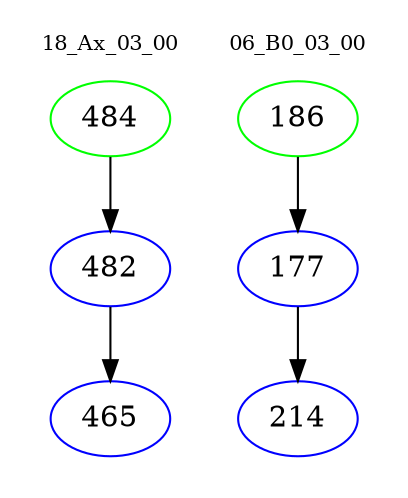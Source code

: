 digraph{
subgraph cluster_0 {
color = white
label = "18_Ax_03_00";
fontsize=10;
T0_484 [label="484", color="green"]
T0_484 -> T0_482 [color="black"]
T0_482 [label="482", color="blue"]
T0_482 -> T0_465 [color="black"]
T0_465 [label="465", color="blue"]
}
subgraph cluster_1 {
color = white
label = "06_B0_03_00";
fontsize=10;
T1_186 [label="186", color="green"]
T1_186 -> T1_177 [color="black"]
T1_177 [label="177", color="blue"]
T1_177 -> T1_214 [color="black"]
T1_214 [label="214", color="blue"]
}
}
